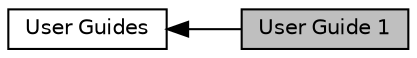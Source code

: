 digraph "User Guide 1"
{
  edge [fontname="Helvetica",fontsize="10",labelfontname="Helvetica",labelfontsize="10"];
  node [fontname="Helvetica",fontsize="10",shape=record];
  rankdir=LR;
  Node1 [label="User Guides",height=0.2,width=0.4,color="black", fillcolor="white", style="filled",URL="$group___u_s_e_r___g_u_i_d_e.html"];
  Node0 [label="User Guide 1",height=0.2,width=0.4,color="black", fillcolor="grey75", style="filled", fontcolor="black"];
  Node1->Node0 [shape=plaintext, dir="back", style="solid"];
}
